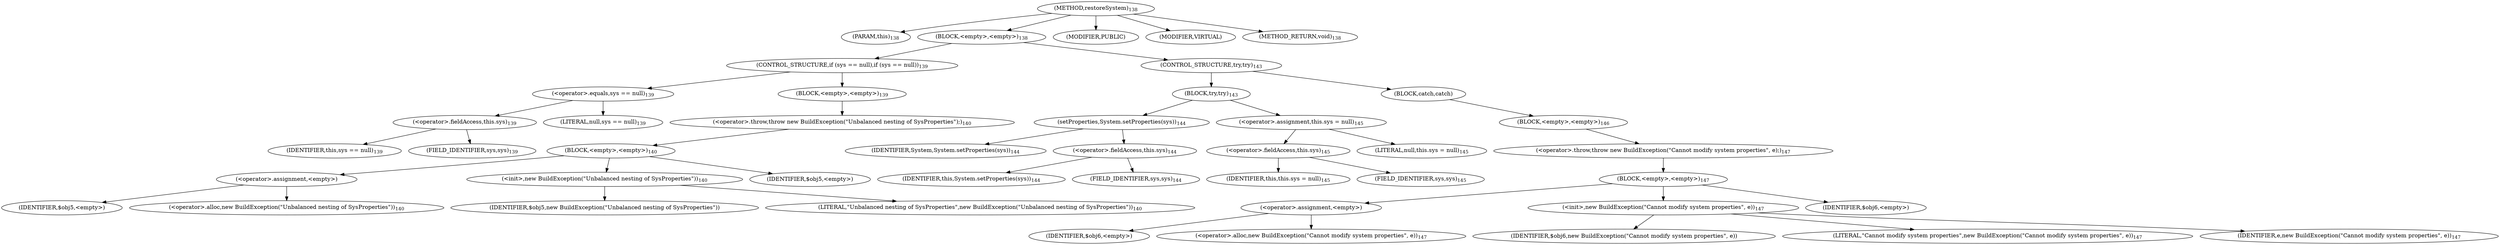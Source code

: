 digraph "restoreSystem" {  
"214" [label = <(METHOD,restoreSystem)<SUB>138</SUB>> ]
"215" [label = <(PARAM,this)<SUB>138</SUB>> ]
"216" [label = <(BLOCK,&lt;empty&gt;,&lt;empty&gt;)<SUB>138</SUB>> ]
"217" [label = <(CONTROL_STRUCTURE,if (sys == null),if (sys == null))<SUB>139</SUB>> ]
"218" [label = <(&lt;operator&gt;.equals,sys == null)<SUB>139</SUB>> ]
"219" [label = <(&lt;operator&gt;.fieldAccess,this.sys)<SUB>139</SUB>> ]
"220" [label = <(IDENTIFIER,this,sys == null)<SUB>139</SUB>> ]
"221" [label = <(FIELD_IDENTIFIER,sys,sys)<SUB>139</SUB>> ]
"222" [label = <(LITERAL,null,sys == null)<SUB>139</SUB>> ]
"223" [label = <(BLOCK,&lt;empty&gt;,&lt;empty&gt;)<SUB>139</SUB>> ]
"224" [label = <(&lt;operator&gt;.throw,throw new BuildException(&quot;Unbalanced nesting of SysProperties&quot;);)<SUB>140</SUB>> ]
"225" [label = <(BLOCK,&lt;empty&gt;,&lt;empty&gt;)<SUB>140</SUB>> ]
"226" [label = <(&lt;operator&gt;.assignment,&lt;empty&gt;)> ]
"227" [label = <(IDENTIFIER,$obj5,&lt;empty&gt;)> ]
"228" [label = <(&lt;operator&gt;.alloc,new BuildException(&quot;Unbalanced nesting of SysProperties&quot;))<SUB>140</SUB>> ]
"229" [label = <(&lt;init&gt;,new BuildException(&quot;Unbalanced nesting of SysProperties&quot;))<SUB>140</SUB>> ]
"230" [label = <(IDENTIFIER,$obj5,new BuildException(&quot;Unbalanced nesting of SysProperties&quot;))> ]
"231" [label = <(LITERAL,&quot;Unbalanced nesting of SysProperties&quot;,new BuildException(&quot;Unbalanced nesting of SysProperties&quot;))<SUB>140</SUB>> ]
"232" [label = <(IDENTIFIER,$obj5,&lt;empty&gt;)> ]
"233" [label = <(CONTROL_STRUCTURE,try,try)<SUB>143</SUB>> ]
"234" [label = <(BLOCK,try,try)<SUB>143</SUB>> ]
"235" [label = <(setProperties,System.setProperties(sys))<SUB>144</SUB>> ]
"236" [label = <(IDENTIFIER,System,System.setProperties(sys))<SUB>144</SUB>> ]
"237" [label = <(&lt;operator&gt;.fieldAccess,this.sys)<SUB>144</SUB>> ]
"238" [label = <(IDENTIFIER,this,System.setProperties(sys))<SUB>144</SUB>> ]
"239" [label = <(FIELD_IDENTIFIER,sys,sys)<SUB>144</SUB>> ]
"240" [label = <(&lt;operator&gt;.assignment,this.sys = null)<SUB>145</SUB>> ]
"241" [label = <(&lt;operator&gt;.fieldAccess,this.sys)<SUB>145</SUB>> ]
"242" [label = <(IDENTIFIER,this,this.sys = null)<SUB>145</SUB>> ]
"243" [label = <(FIELD_IDENTIFIER,sys,sys)<SUB>145</SUB>> ]
"244" [label = <(LITERAL,null,this.sys = null)<SUB>145</SUB>> ]
"245" [label = <(BLOCK,catch,catch)> ]
"246" [label = <(BLOCK,&lt;empty&gt;,&lt;empty&gt;)<SUB>146</SUB>> ]
"247" [label = <(&lt;operator&gt;.throw,throw new BuildException(&quot;Cannot modify system properties&quot;, e);)<SUB>147</SUB>> ]
"248" [label = <(BLOCK,&lt;empty&gt;,&lt;empty&gt;)<SUB>147</SUB>> ]
"249" [label = <(&lt;operator&gt;.assignment,&lt;empty&gt;)> ]
"250" [label = <(IDENTIFIER,$obj6,&lt;empty&gt;)> ]
"251" [label = <(&lt;operator&gt;.alloc,new BuildException(&quot;Cannot modify system properties&quot;, e))<SUB>147</SUB>> ]
"252" [label = <(&lt;init&gt;,new BuildException(&quot;Cannot modify system properties&quot;, e))<SUB>147</SUB>> ]
"253" [label = <(IDENTIFIER,$obj6,new BuildException(&quot;Cannot modify system properties&quot;, e))> ]
"254" [label = <(LITERAL,&quot;Cannot modify system properties&quot;,new BuildException(&quot;Cannot modify system properties&quot;, e))<SUB>147</SUB>> ]
"255" [label = <(IDENTIFIER,e,new BuildException(&quot;Cannot modify system properties&quot;, e))<SUB>147</SUB>> ]
"256" [label = <(IDENTIFIER,$obj6,&lt;empty&gt;)> ]
"257" [label = <(MODIFIER,PUBLIC)> ]
"258" [label = <(MODIFIER,VIRTUAL)> ]
"259" [label = <(METHOD_RETURN,void)<SUB>138</SUB>> ]
  "214" -> "215" 
  "214" -> "216" 
  "214" -> "257" 
  "214" -> "258" 
  "214" -> "259" 
  "216" -> "217" 
  "216" -> "233" 
  "217" -> "218" 
  "217" -> "223" 
  "218" -> "219" 
  "218" -> "222" 
  "219" -> "220" 
  "219" -> "221" 
  "223" -> "224" 
  "224" -> "225" 
  "225" -> "226" 
  "225" -> "229" 
  "225" -> "232" 
  "226" -> "227" 
  "226" -> "228" 
  "229" -> "230" 
  "229" -> "231" 
  "233" -> "234" 
  "233" -> "245" 
  "234" -> "235" 
  "234" -> "240" 
  "235" -> "236" 
  "235" -> "237" 
  "237" -> "238" 
  "237" -> "239" 
  "240" -> "241" 
  "240" -> "244" 
  "241" -> "242" 
  "241" -> "243" 
  "245" -> "246" 
  "246" -> "247" 
  "247" -> "248" 
  "248" -> "249" 
  "248" -> "252" 
  "248" -> "256" 
  "249" -> "250" 
  "249" -> "251" 
  "252" -> "253" 
  "252" -> "254" 
  "252" -> "255" 
}
